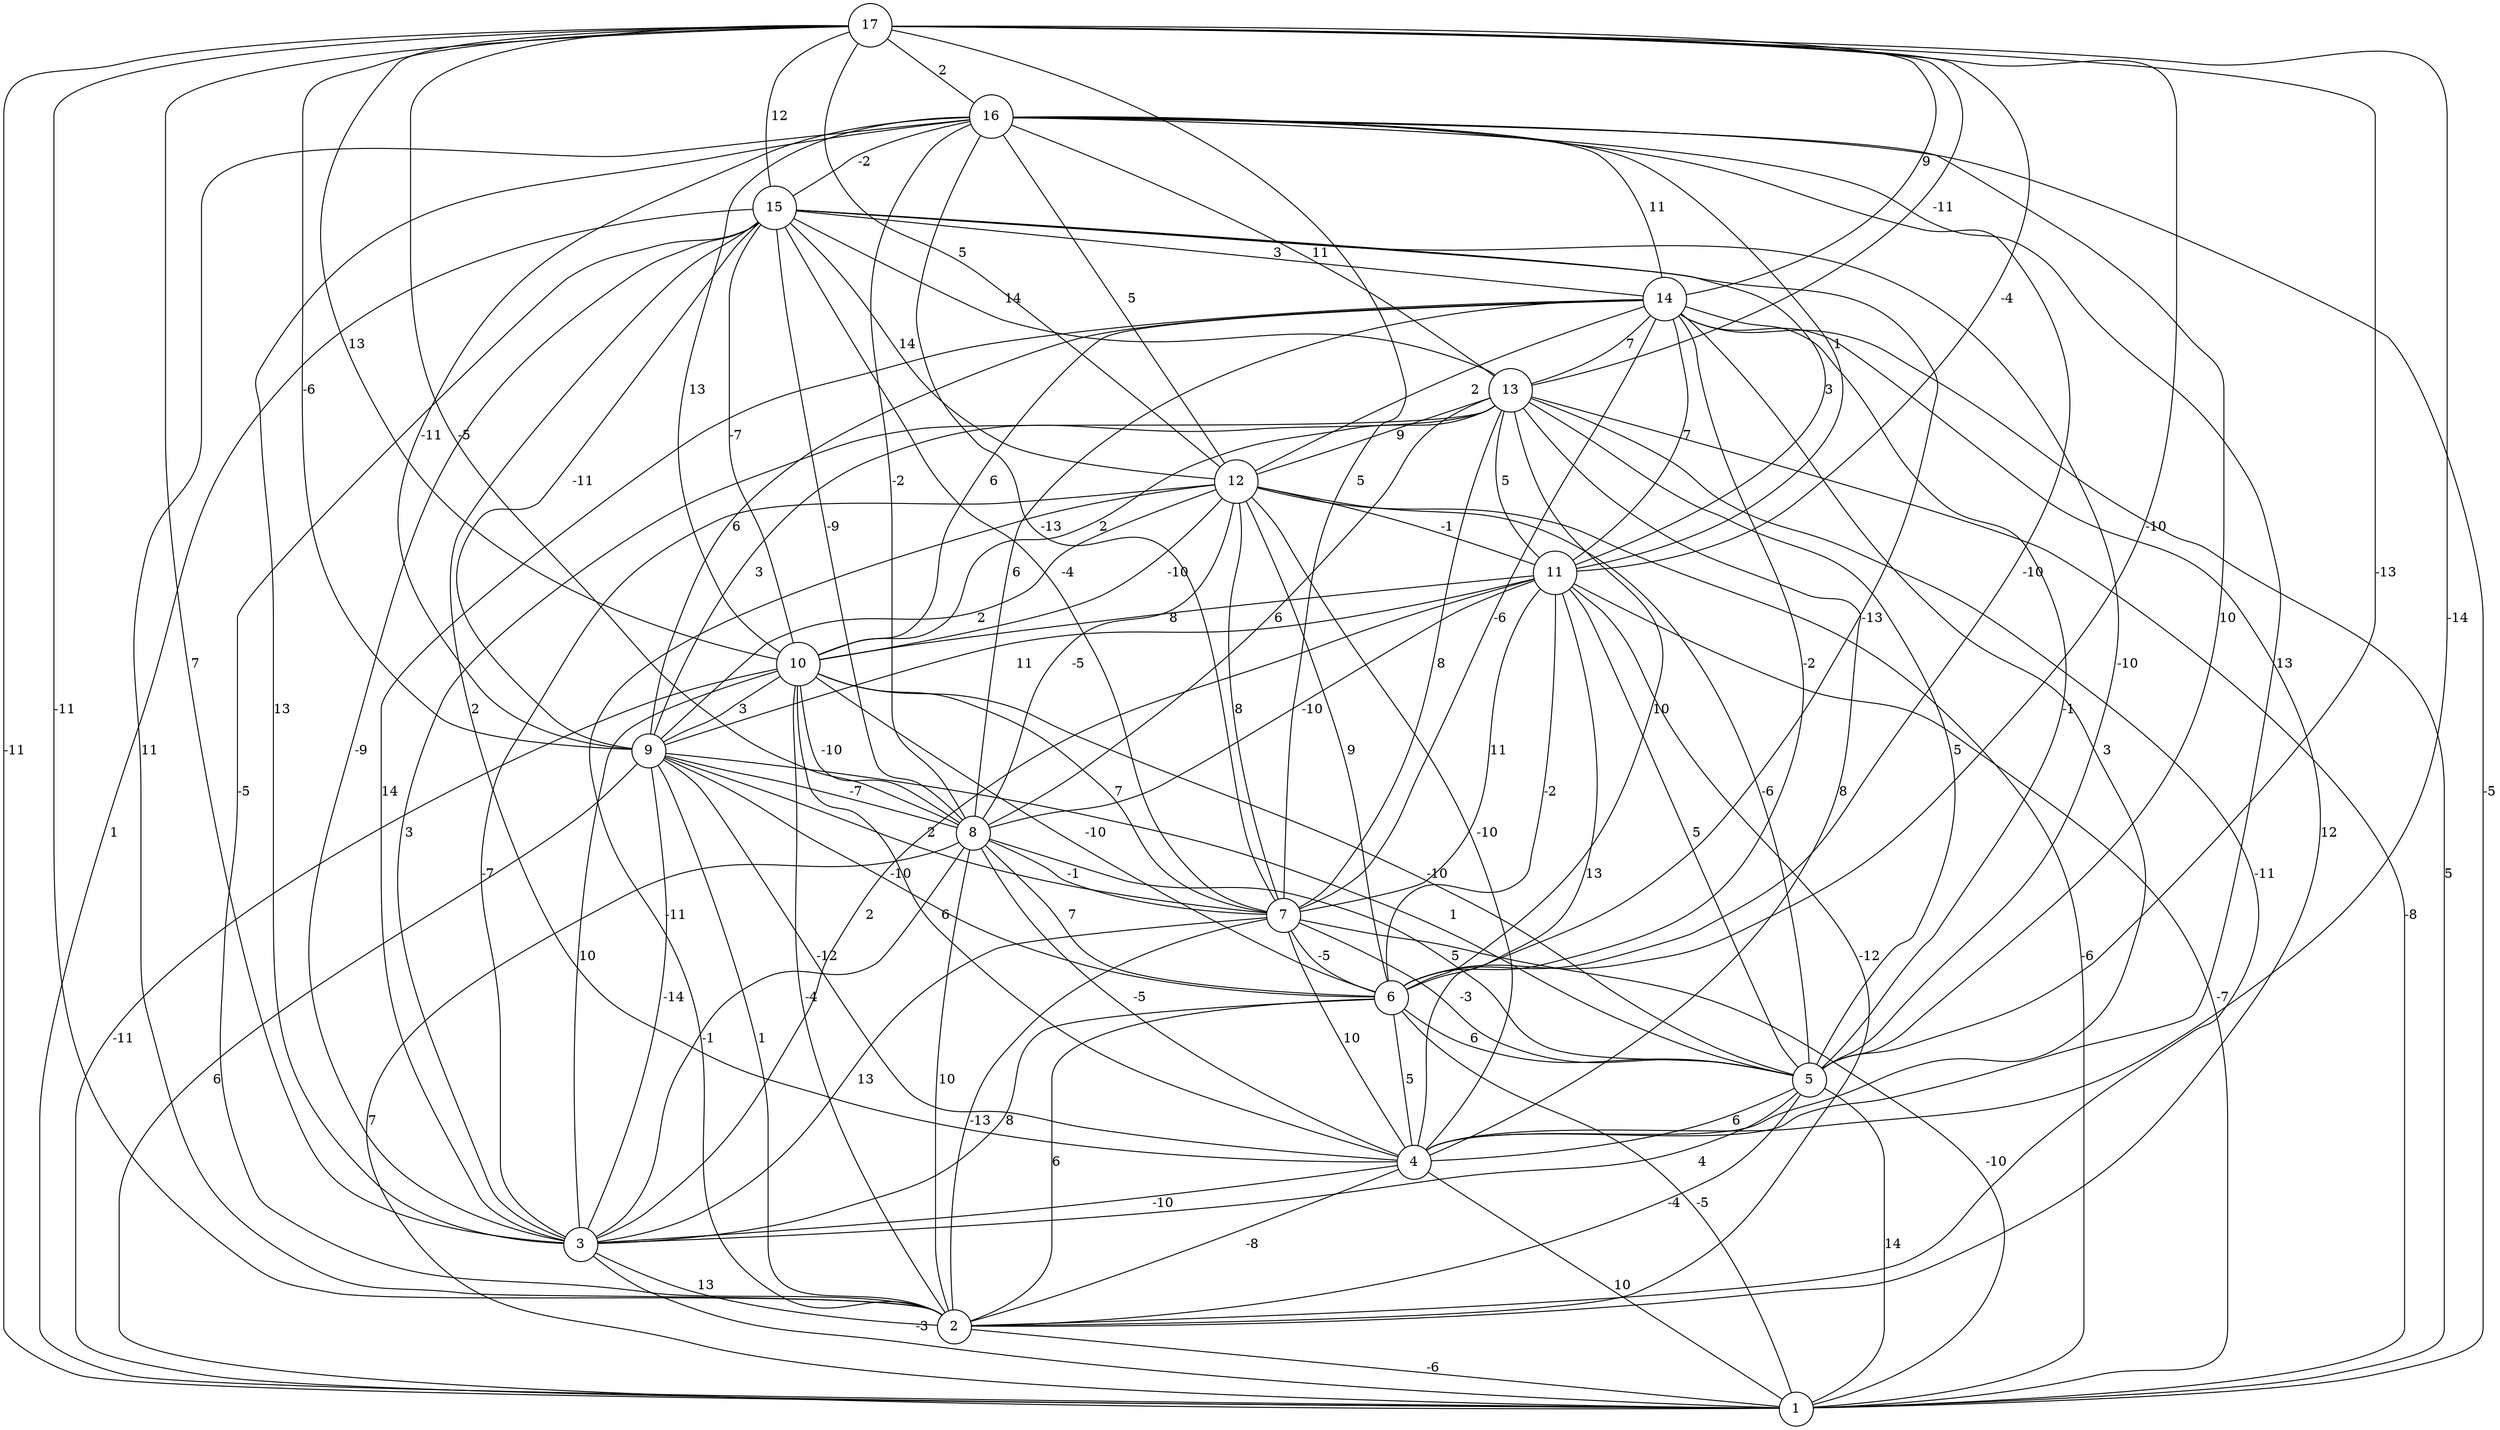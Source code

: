 graph { 
	 fontname="Helvetica,Arial,sans-serif" 
	 node [shape = circle]; 
	 17 -- 1 [label = "-11"];
	 17 -- 2 [label = "-11"];
	 17 -- 3 [label = "7"];
	 17 -- 4 [label = "-14"];
	 17 -- 5 [label = "-13"];
	 17 -- 6 [label = "-10"];
	 17 -- 7 [label = "5"];
	 17 -- 8 [label = "-5"];
	 17 -- 9 [label = "-6"];
	 17 -- 10 [label = "13"];
	 17 -- 11 [label = "-4"];
	 17 -- 12 [label = "5"];
	 17 -- 13 [label = "-11"];
	 17 -- 14 [label = "9"];
	 17 -- 15 [label = "12"];
	 17 -- 16 [label = "2"];
	 16 -- 1 [label = "-5"];
	 16 -- 2 [label = "11"];
	 16 -- 3 [label = "13"];
	 16 -- 4 [label = "13"];
	 16 -- 5 [label = "10"];
	 16 -- 6 [label = "-10"];
	 16 -- 7 [label = "-13"];
	 16 -- 8 [label = "-2"];
	 16 -- 9 [label = "-11"];
	 16 -- 10 [label = "13"];
	 16 -- 11 [label = "1"];
	 16 -- 12 [label = "5"];
	 16 -- 13 [label = "11"];
	 16 -- 14 [label = "11"];
	 16 -- 15 [label = "-2"];
	 15 -- 1 [label = "1"];
	 15 -- 2 [label = "-5"];
	 15 -- 3 [label = "-9"];
	 15 -- 4 [label = "2"];
	 15 -- 5 [label = "-10"];
	 15 -- 6 [label = "-13"];
	 15 -- 7 [label = "-4"];
	 15 -- 8 [label = "-9"];
	 15 -- 9 [label = "-11"];
	 15 -- 10 [label = "-7"];
	 15 -- 11 [label = "3"];
	 15 -- 12 [label = "14"];
	 15 -- 13 [label = "14"];
	 15 -- 14 [label = "3"];
	 14 -- 1 [label = "5"];
	 14 -- 2 [label = "12"];
	 14 -- 3 [label = "14"];
	 14 -- 4 [label = "3"];
	 14 -- 5 [label = "-1"];
	 14 -- 6 [label = "-2"];
	 14 -- 7 [label = "-6"];
	 14 -- 8 [label = "6"];
	 14 -- 9 [label = "6"];
	 14 -- 10 [label = "6"];
	 14 -- 11 [label = "7"];
	 14 -- 12 [label = "2"];
	 14 -- 13 [label = "7"];
	 13 -- 1 [label = "-8"];
	 13 -- 2 [label = "-11"];
	 13 -- 3 [label = "3"];
	 13 -- 4 [label = "8"];
	 13 -- 5 [label = "5"];
	 13 -- 6 [label = "10"];
	 13 -- 7 [label = "8"];
	 13 -- 8 [label = "6"];
	 13 -- 9 [label = "3"];
	 13 -- 10 [label = "2"];
	 13 -- 11 [label = "5"];
	 13 -- 12 [label = "9"];
	 12 -- 1 [label = "-6"];
	 12 -- 2 [label = "-11"];
	 12 -- 3 [label = "-7"];
	 12 -- 4 [label = "-10"];
	 12 -- 5 [label = "-6"];
	 12 -- 6 [label = "9"];
	 12 -- 7 [label = "8"];
	 12 -- 8 [label = "-5"];
	 12 -- 9 [label = "2"];
	 12 -- 10 [label = "-10"];
	 12 -- 11 [label = "-1"];
	 11 -- 1 [label = "-7"];
	 11 -- 2 [label = "-12"];
	 11 -- 3 [label = "2"];
	 11 -- 4 [label = "13"];
	 11 -- 5 [label = "5"];
	 11 -- 6 [label = "-2"];
	 11 -- 7 [label = "11"];
	 11 -- 8 [label = "-10"];
	 11 -- 9 [label = "11"];
	 11 -- 10 [label = "8"];
	 10 -- 1 [label = "-11"];
	 10 -- 2 [label = "-4"];
	 10 -- 3 [label = "10"];
	 10 -- 4 [label = "6"];
	 10 -- 5 [label = "-10"];
	 10 -- 6 [label = "-10"];
	 10 -- 7 [label = "7"];
	 10 -- 8 [label = "-10"];
	 10 -- 9 [label = "3"];
	 9 -- 1 [label = "6"];
	 9 -- 2 [label = "1"];
	 9 -- 3 [label = "-14"];
	 9 -- 4 [label = "-12"];
	 9 -- 5 [label = "1"];
	 9 -- 6 [label = "-10"];
	 9 -- 7 [label = "2"];
	 9 -- 8 [label = "-7"];
	 8 -- 1 [label = "7"];
	 8 -- 2 [label = "10"];
	 8 -- 3 [label = "-1"];
	 8 -- 4 [label = "-5"];
	 8 -- 5 [label = "5"];
	 8 -- 6 [label = "7"];
	 8 -- 7 [label = "-1"];
	 7 -- 1 [label = "-10"];
	 7 -- 2 [label = "-13"];
	 7 -- 3 [label = "13"];
	 7 -- 4 [label = "10"];
	 7 -- 5 [label = "-3"];
	 7 -- 6 [label = "-5"];
	 6 -- 1 [label = "-5"];
	 6 -- 2 [label = "6"];
	 6 -- 3 [label = "8"];
	 6 -- 4 [label = "5"];
	 6 -- 5 [label = "6"];
	 5 -- 1 [label = "14"];
	 5 -- 2 [label = "-4"];
	 5 -- 3 [label = "4"];
	 5 -- 4 [label = "6"];
	 4 -- 1 [label = "10"];
	 4 -- 2 [label = "-8"];
	 4 -- 3 [label = "-10"];
	 3 -- 1 [label = "-3"];
	 3 -- 2 [label = "13"];
	 2 -- 1 [label = "-6"];
	 1;
	 2;
	 3;
	 4;
	 5;
	 6;
	 7;
	 8;
	 9;
	 10;
	 11;
	 12;
	 13;
	 14;
	 15;
	 16;
	 17;
}
